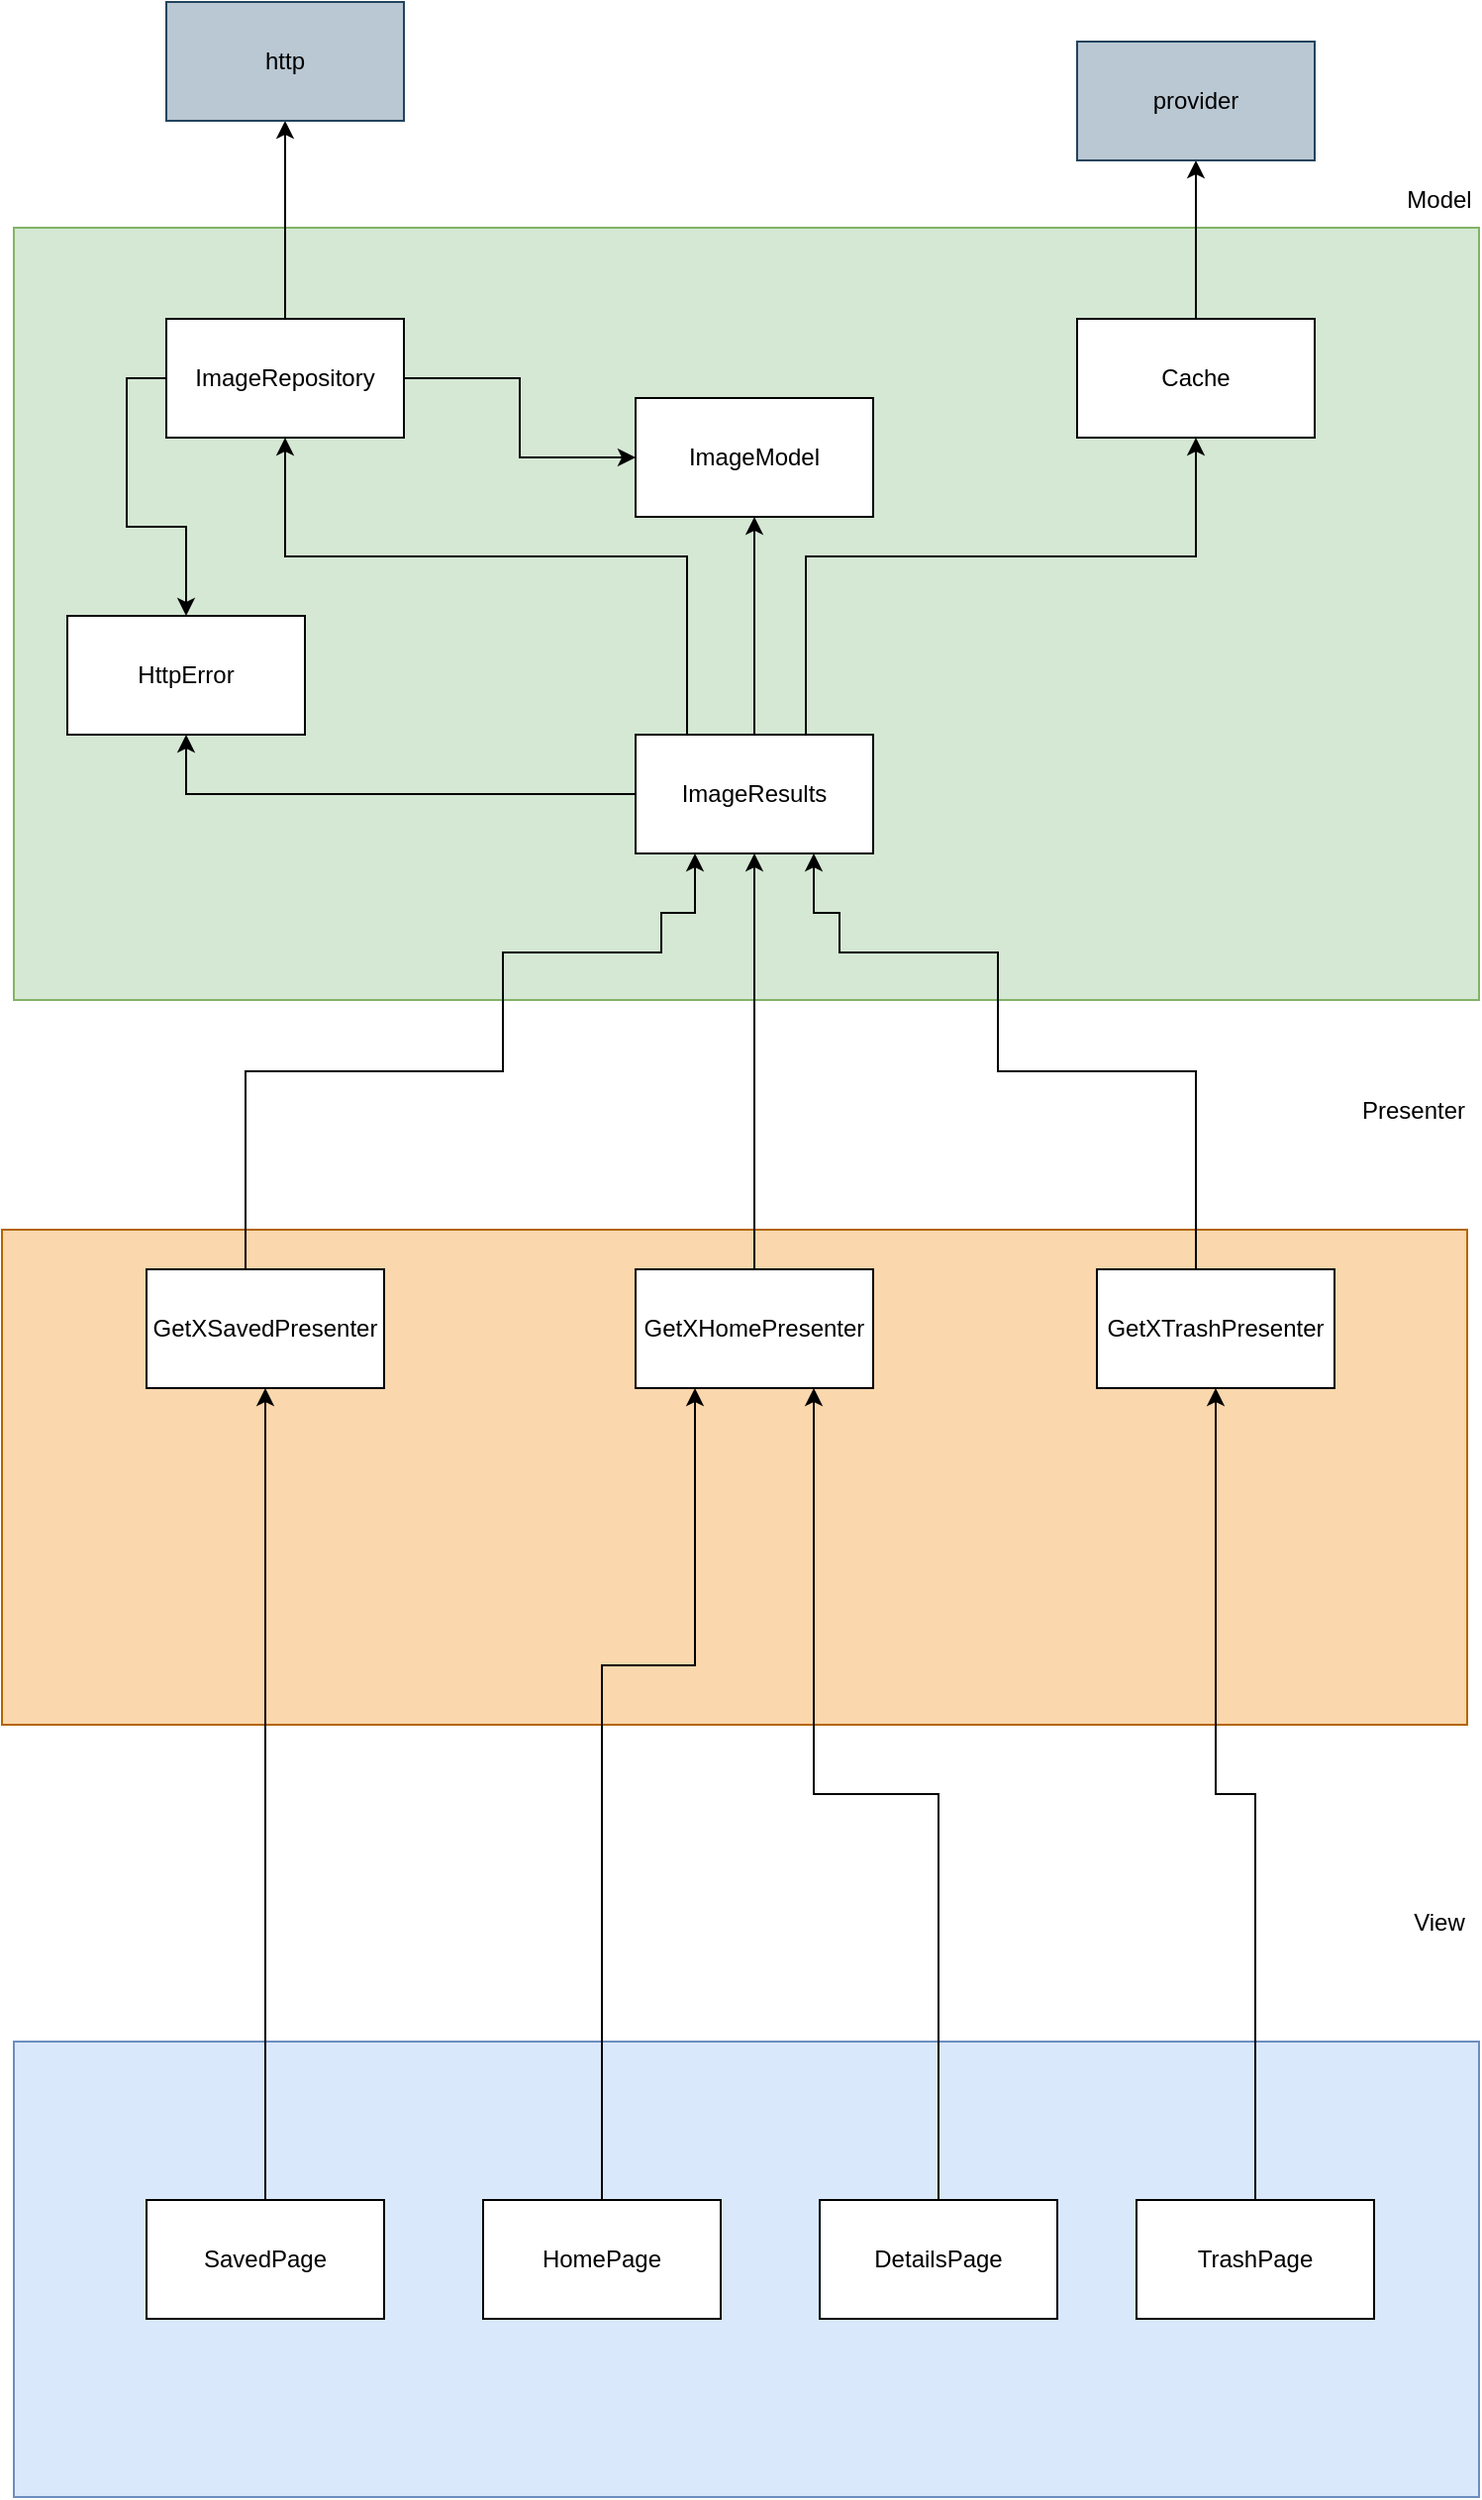 <mxfile version="12.2.4" pages="1"><diagram id="rwQf_d3cwdWkcXCOFYcQ" name="Page-1"><mxGraphModel dx="2175" dy="800" grid="1" gridSize="10" guides="1" tooltips="1" connect="1" arrows="1" fold="1" page="1" pageScale="1" pageWidth="827" pageHeight="1169" math="0" shadow="0"><root><mxCell id="0"/><mxCell id="1" parent="0"/><mxCell id="2" value="" style="whiteSpace=wrap;html=1;fillColor=#d5e8d4;strokeColor=#82b366;" parent="1" vertex="1"><mxGeometry x="43" y="194" width="740" height="390" as="geometry"/></mxCell><mxCell id="3" value="Model" style="text;html=1;strokeColor=none;fillColor=none;align=center;verticalAlign=middle;whiteSpace=wrap;rounded=0;" parent="1" vertex="1"><mxGeometry x="743" y="170" width="40" height="20" as="geometry"/></mxCell><mxCell id="6" style="edgeStyle=orthogonalEdgeStyle;rounded=0;orthogonalLoop=1;jettySize=auto;html=1;exitX=0.5;exitY=0;exitDx=0;exitDy=0;" parent="1" source="4" target="5" edge="1"><mxGeometry relative="1" as="geometry"/></mxCell><mxCell id="15" style="edgeStyle=orthogonalEdgeStyle;rounded=0;orthogonalLoop=1;jettySize=auto;html=1;exitX=0;exitY=0.5;exitDx=0;exitDy=0;" parent="1" source="4" target="14" edge="1"><mxGeometry relative="1" as="geometry"/></mxCell><mxCell id="54" style="edgeStyle=orthogonalEdgeStyle;rounded=0;orthogonalLoop=1;jettySize=auto;html=1;" parent="1" source="4" target="16" edge="1"><mxGeometry relative="1" as="geometry"/></mxCell><mxCell id="4" value="ImageRepository" style="rounded=0;whiteSpace=wrap;html=1;" parent="1" vertex="1"><mxGeometry x="120" y="240" width="120" height="60" as="geometry"/></mxCell><mxCell id="5" value="http" style="rounded=0;whiteSpace=wrap;html=1;fillColor=#bac8d3;strokeColor=#23445d;" parent="1" vertex="1"><mxGeometry x="120" y="80" width="120" height="60" as="geometry"/></mxCell><mxCell id="11" style="edgeStyle=orthogonalEdgeStyle;rounded=0;orthogonalLoop=1;jettySize=auto;html=1;exitX=0.5;exitY=0;exitDx=0;exitDy=0;" parent="1" source="12" target="13" edge="1"><mxGeometry relative="1" as="geometry"/></mxCell><mxCell id="12" value="Cache" style="rounded=0;whiteSpace=wrap;html=1;" parent="1" vertex="1"><mxGeometry x="580" y="240" width="120" height="60" as="geometry"/></mxCell><mxCell id="13" value="provider" style="rounded=0;whiteSpace=wrap;html=1;fillColor=#bac8d3;strokeColor=#23445d;" parent="1" vertex="1"><mxGeometry x="580" y="100" width="120" height="60" as="geometry"/></mxCell><mxCell id="14" value="HttpError" style="rounded=0;whiteSpace=wrap;html=1;" parent="1" vertex="1"><mxGeometry x="70" y="390" width="120" height="60" as="geometry"/></mxCell><mxCell id="16" value="ImageModel" style="rounded=0;whiteSpace=wrap;html=1;" parent="1" vertex="1"><mxGeometry x="357" y="280" width="120" height="60" as="geometry"/></mxCell><mxCell id="18" style="edgeStyle=orthogonalEdgeStyle;rounded=0;orthogonalLoop=1;jettySize=auto;html=1;exitX=0;exitY=0.5;exitDx=0;exitDy=0;entryX=0.5;entryY=1;entryDx=0;entryDy=0;" parent="1" source="17" target="14" edge="1"><mxGeometry relative="1" as="geometry"/></mxCell><mxCell id="20" style="edgeStyle=orthogonalEdgeStyle;rounded=0;orthogonalLoop=1;jettySize=auto;html=1;exitX=0.25;exitY=0;exitDx=0;exitDy=0;entryX=0.5;entryY=1;entryDx=0;entryDy=0;" parent="1" source="17" target="4" edge="1"><mxGeometry relative="1" as="geometry"><Array as="points"><mxPoint x="383" y="360"/><mxPoint x="180" y="360"/></Array></mxGeometry></mxCell><mxCell id="21" style="edgeStyle=orthogonalEdgeStyle;rounded=0;orthogonalLoop=1;jettySize=auto;html=1;exitX=0.75;exitY=0;exitDx=0;exitDy=0;entryX=0.5;entryY=1;entryDx=0;entryDy=0;" parent="1" source="17" target="12" edge="1"><mxGeometry relative="1" as="geometry"><Array as="points"><mxPoint x="443" y="360"/><mxPoint x="640" y="360"/></Array></mxGeometry></mxCell><mxCell id="53" style="edgeStyle=orthogonalEdgeStyle;rounded=0;orthogonalLoop=1;jettySize=auto;html=1;entryX=0.5;entryY=1;entryDx=0;entryDy=0;" parent="1" source="17" target="16" edge="1"><mxGeometry relative="1" as="geometry"/></mxCell><mxCell id="17" value="ImageResults" style="rounded=0;whiteSpace=wrap;html=1;" parent="1" vertex="1"><mxGeometry x="357" y="450" width="120" height="60" as="geometry"/></mxCell><mxCell id="22" value="" style="whiteSpace=wrap;html=1;fillColor=#fad7ac;strokeColor=#b46504;" parent="1" vertex="1"><mxGeometry x="37" y="700" width="740" height="250" as="geometry"/></mxCell><mxCell id="23" value="Presenter" style="text;html=1;strokeColor=none;fillColor=none;align=center;verticalAlign=middle;whiteSpace=wrap;rounded=0;" parent="1" vertex="1"><mxGeometry x="730" y="630" width="40" height="20" as="geometry"/></mxCell><mxCell id="31" style="edgeStyle=orthogonalEdgeStyle;rounded=0;orthogonalLoop=1;jettySize=auto;html=1;entryX=0.25;entryY=1;entryDx=0;entryDy=0;" parent="1" source="24" target="17" edge="1"><mxGeometry relative="1" as="geometry"><Array as="points"><mxPoint x="160" y="620"/><mxPoint x="290" y="620"/><mxPoint x="290" y="560"/><mxPoint x="370" y="560"/><mxPoint x="370" y="540"/><mxPoint x="387" y="540"/></Array></mxGeometry></mxCell><mxCell id="24" value="GetXSavedPresenter" style="rounded=0;whiteSpace=wrap;html=1;" parent="1" vertex="1"><mxGeometry x="110" y="720" width="120" height="60" as="geometry"/></mxCell><mxCell id="36" style="edgeStyle=orthogonalEdgeStyle;rounded=0;orthogonalLoop=1;jettySize=auto;html=1;exitX=0.5;exitY=0;exitDx=0;exitDy=0;entryX=0.5;entryY=1;entryDx=0;entryDy=0;" parent="1" source="25" target="17" edge="1"><mxGeometry relative="1" as="geometry"/></mxCell><mxCell id="25" value="GetXHomePresenter" style="rounded=0;whiteSpace=wrap;html=1;" parent="1" vertex="1"><mxGeometry x="357" y="720" width="120" height="60" as="geometry"/></mxCell><mxCell id="55" style="edgeStyle=orthogonalEdgeStyle;rounded=0;orthogonalLoop=1;jettySize=auto;html=1;entryX=0.75;entryY=1;entryDx=0;entryDy=0;" parent="1" source="26" target="17" edge="1"><mxGeometry relative="1" as="geometry"><Array as="points"><mxPoint x="640" y="620"/><mxPoint x="540" y="620"/><mxPoint x="540" y="560"/><mxPoint x="460" y="560"/><mxPoint x="460" y="540"/><mxPoint x="447" y="540"/></Array></mxGeometry></mxCell><mxCell id="26" value="GetXTrashPresenter" style="rounded=0;whiteSpace=wrap;html=1;" parent="1" vertex="1"><mxGeometry x="590" y="720" width="120" height="60" as="geometry"/></mxCell><mxCell id="37" value="" style="whiteSpace=wrap;html=1;fillColor=#dae8fc;strokeColor=#6c8ebf;" parent="1" vertex="1"><mxGeometry x="43" y="1110" width="740" height="230" as="geometry"/></mxCell><mxCell id="38" value="View" style="text;html=1;strokeColor=none;fillColor=none;align=center;verticalAlign=middle;whiteSpace=wrap;rounded=0;" parent="1" vertex="1"><mxGeometry x="743" y="1040" width="40" height="20" as="geometry"/></mxCell><mxCell id="56" style="edgeStyle=orthogonalEdgeStyle;rounded=0;orthogonalLoop=1;jettySize=auto;html=1;exitX=0.5;exitY=0;exitDx=0;exitDy=0;entryX=0.5;entryY=1;entryDx=0;entryDy=0;" parent="1" source="39" target="24" edge="1"><mxGeometry relative="1" as="geometry"/></mxCell><mxCell id="39" value="SavedPage" style="rounded=0;whiteSpace=wrap;html=1;" parent="1" vertex="1"><mxGeometry x="110" y="1190" width="120" height="60" as="geometry"/></mxCell><mxCell id="58" style="edgeStyle=orthogonalEdgeStyle;rounded=0;orthogonalLoop=1;jettySize=auto;html=1;entryX=0.25;entryY=1;entryDx=0;entryDy=0;" parent="1" source="40" target="25" edge="1"><mxGeometry relative="1" as="geometry"><Array as="points"><mxPoint x="340" y="920"/><mxPoint x="387" y="920"/></Array></mxGeometry></mxCell><mxCell id="40" value="HomePage" style="rounded=0;whiteSpace=wrap;html=1;" parent="1" vertex="1"><mxGeometry x="280" y="1190" width="120" height="60" as="geometry"/></mxCell><mxCell id="57" style="edgeStyle=orthogonalEdgeStyle;rounded=0;orthogonalLoop=1;jettySize=auto;html=1;entryX=0.5;entryY=1;entryDx=0;entryDy=0;" parent="1" source="41" target="26" edge="1"><mxGeometry relative="1" as="geometry"/></mxCell><mxCell id="41" value="TrashPage" style="rounded=0;whiteSpace=wrap;html=1;" parent="1" vertex="1"><mxGeometry x="610" y="1190" width="120" height="60" as="geometry"/></mxCell><mxCell id="59" style="edgeStyle=orthogonalEdgeStyle;rounded=0;orthogonalLoop=1;jettySize=auto;html=1;entryX=0.75;entryY=1;entryDx=0;entryDy=0;" parent="1" source="49" target="25" edge="1"><mxGeometry relative="1" as="geometry"/></mxCell><mxCell id="49" value="DetailsPage" style="rounded=0;whiteSpace=wrap;html=1;" parent="1" vertex="1"><mxGeometry x="450" y="1190" width="120" height="60" as="geometry"/></mxCell></root></mxGraphModel></diagram></mxfile>